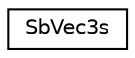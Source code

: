 digraph "Graphical Class Hierarchy"
{
 // LATEX_PDF_SIZE
  edge [fontname="Helvetica",fontsize="10",labelfontname="Helvetica",labelfontsize="10"];
  node [fontname="Helvetica",fontsize="10",shape=record];
  rankdir="LR";
  Node0 [label="SbVec3s",height=0.2,width=0.4,color="black", fillcolor="white", style="filled",URL="$classSbVec3s.html",tooltip="The SbVec3s class is a 3 dimensional vector with short integer coordinates."];
}
